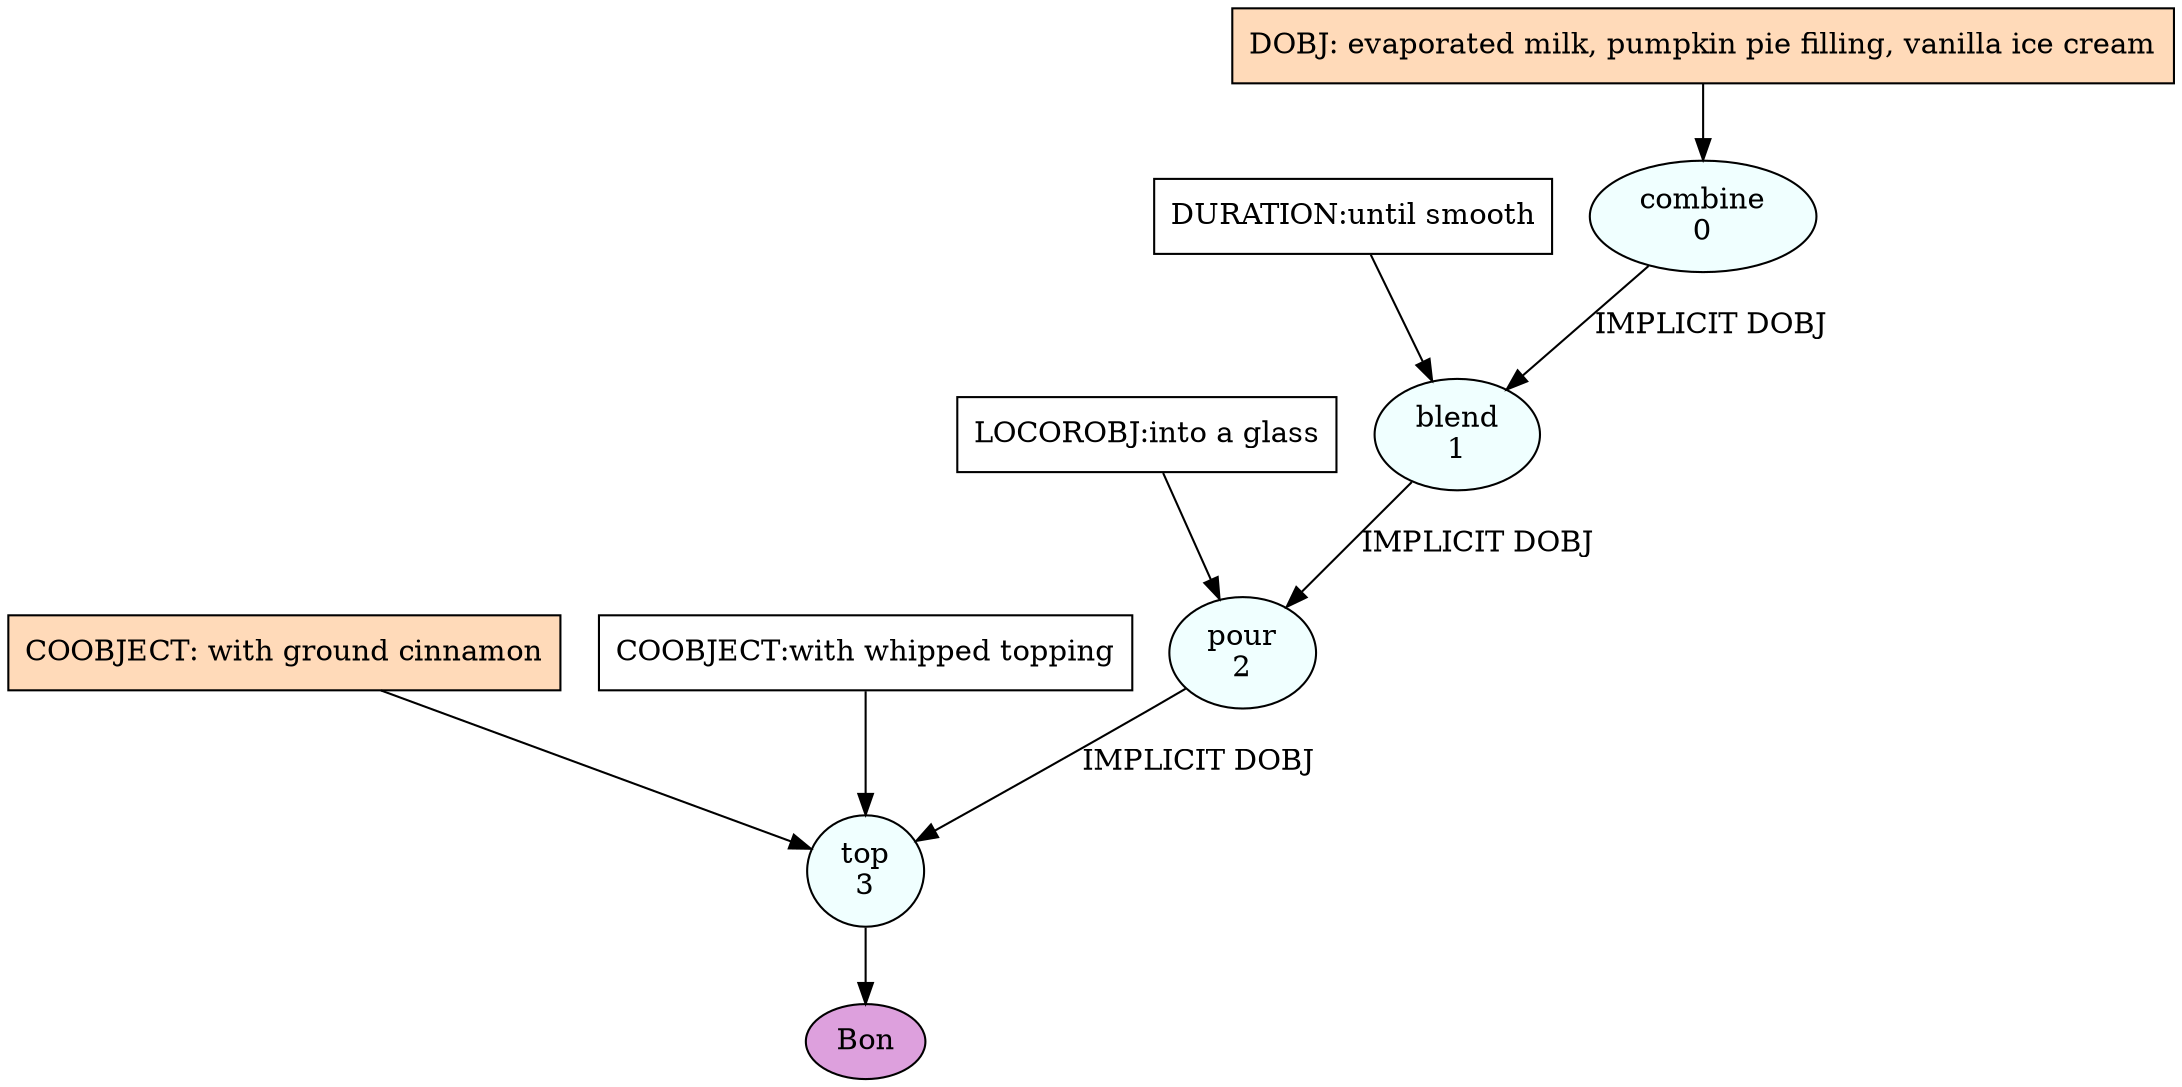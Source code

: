 digraph recipe {
E0[label="combine
0", shape=oval, style=filled, fillcolor=azure]
E1[label="blend
1", shape=oval, style=filled, fillcolor=azure]
E2[label="pour
2", shape=oval, style=filled, fillcolor=azure]
E3[label="top
3", shape=oval, style=filled, fillcolor=azure]
D0[label="DOBJ: evaporated milk, pumpkin pie filling, vanilla ice cream", shape=box, style=filled, fillcolor=peachpuff]
D0 -> E0
E0 -> E1 [label="IMPLICIT DOBJ"]
P1_0_0[label="DURATION:until smooth", shape=box, style=filled, fillcolor=white]
P1_0_0 -> E1
E1 -> E2 [label="IMPLICIT DOBJ"]
P2_0_0[label="LOCOROBJ:into a glass", shape=box, style=filled, fillcolor=white]
P2_0_0 -> E2
E2 -> E3 [label="IMPLICIT DOBJ"]
P3_0_ing[label="COOBJECT: with ground cinnamon", shape=box, style=filled, fillcolor=peachpuff]
P3_0_ing -> E3
P3_0_0[label="COOBJECT:with whipped topping", shape=box, style=filled, fillcolor=white]
P3_0_0 -> E3
EOR[label="Bon", shape=oval, style=filled, fillcolor=plum]
E3 -> EOR
}
